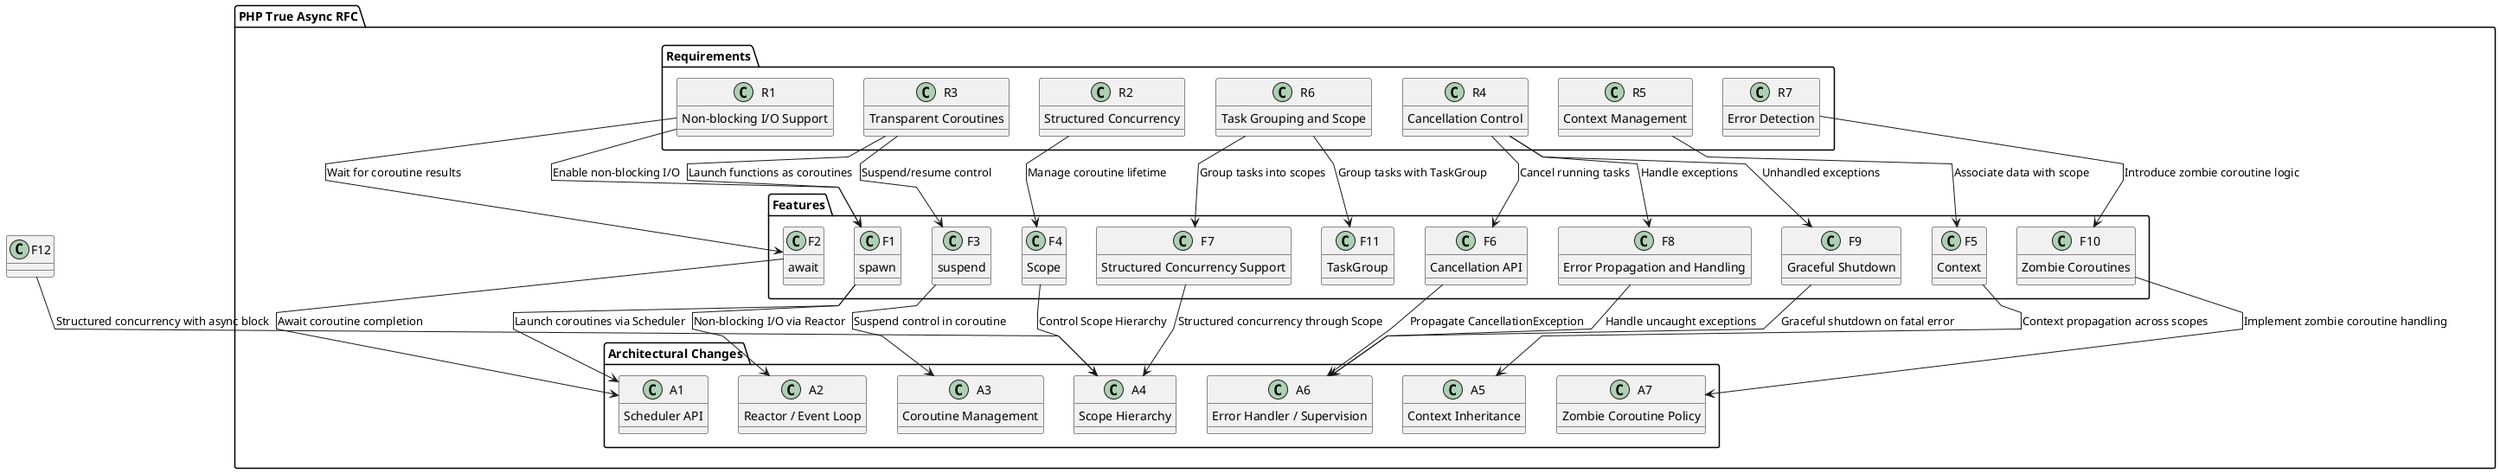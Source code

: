 @startuml

skinparam linetype polyline

' Define the main packages
package "PHP True Async RFC" {
    package "Requirements" {
        R1 : Non-blocking I/O Support
        R2 : Structured Concurrency
        R3 : Transparent Coroutines
        R4 : Cancellation Control
        R5 : Context Management
        R6 : Task Grouping and Scope
        R7 : Error Detection
    }

    package "Features" {
        F1 : spawn
        F2 : await
        F3 : suspend
        F4 : Scope
        F5 : Context
        F6 : Cancellation API
        F7 : Structured Concurrency Support
        F8 : Error Propagation and Handling
        F9 : Graceful Shutdown
        F10 : Zombie Coroutines
        F11 : TaskGroup
    }

    package "Architectural Changes" {
        A1 : Scheduler API
        A2 : Reactor / Event Loop
        A3 : Coroutine Management
        A4 : Scope Hierarchy
        A5 : Context Inheritance
        A6 : Error Handler / Supervision
        A7 : Zombie Coroutine Policy
    }
}

' Define relationships from Requirements to Features
R1 --> F1 : Enable non-blocking I/O
R1 --> F2 : Wait for coroutine results
R2 --> F4 : Manage coroutine lifetime
R3 --> F1 : Launch functions as coroutines
R3 --> F3 : Suspend/resume control
R4 --> F6 : Cancel running tasks
R4 --> F9 : Unhandled exceptions
R4 --> F8 : Handle exceptions
R5 --> F5 : Associate data with scope
R6 --> F7 : Group tasks into scopes
R6 --> F11 : Group tasks with TaskGroup
R7 --> F10 : Introduce zombie coroutine logic

' Define relationships from Features to Architectural Changes
F1 --> A1 : Launch coroutines via Scheduler
F1 --> A2 : Non-blocking I/O via Reactor
F2 --> A1 : Await coroutine completion
F3 --> A3 : Suspend control in coroutine
F4 --> A4 : Control Scope Hierarchy
F5 --> A5 : Context propagation across scopes
F6 --> A6 : Propagate CancellationException
F7 --> A4 : Structured concurrency through Scope
F12 --> A4 : Structured concurrency with async block
F8 --> A6 : Handle uncaught exceptions
F9 --> A6 : Graceful shutdown on fatal error
F10 --> A7 : Implement zombie coroutine handling

@enduml
